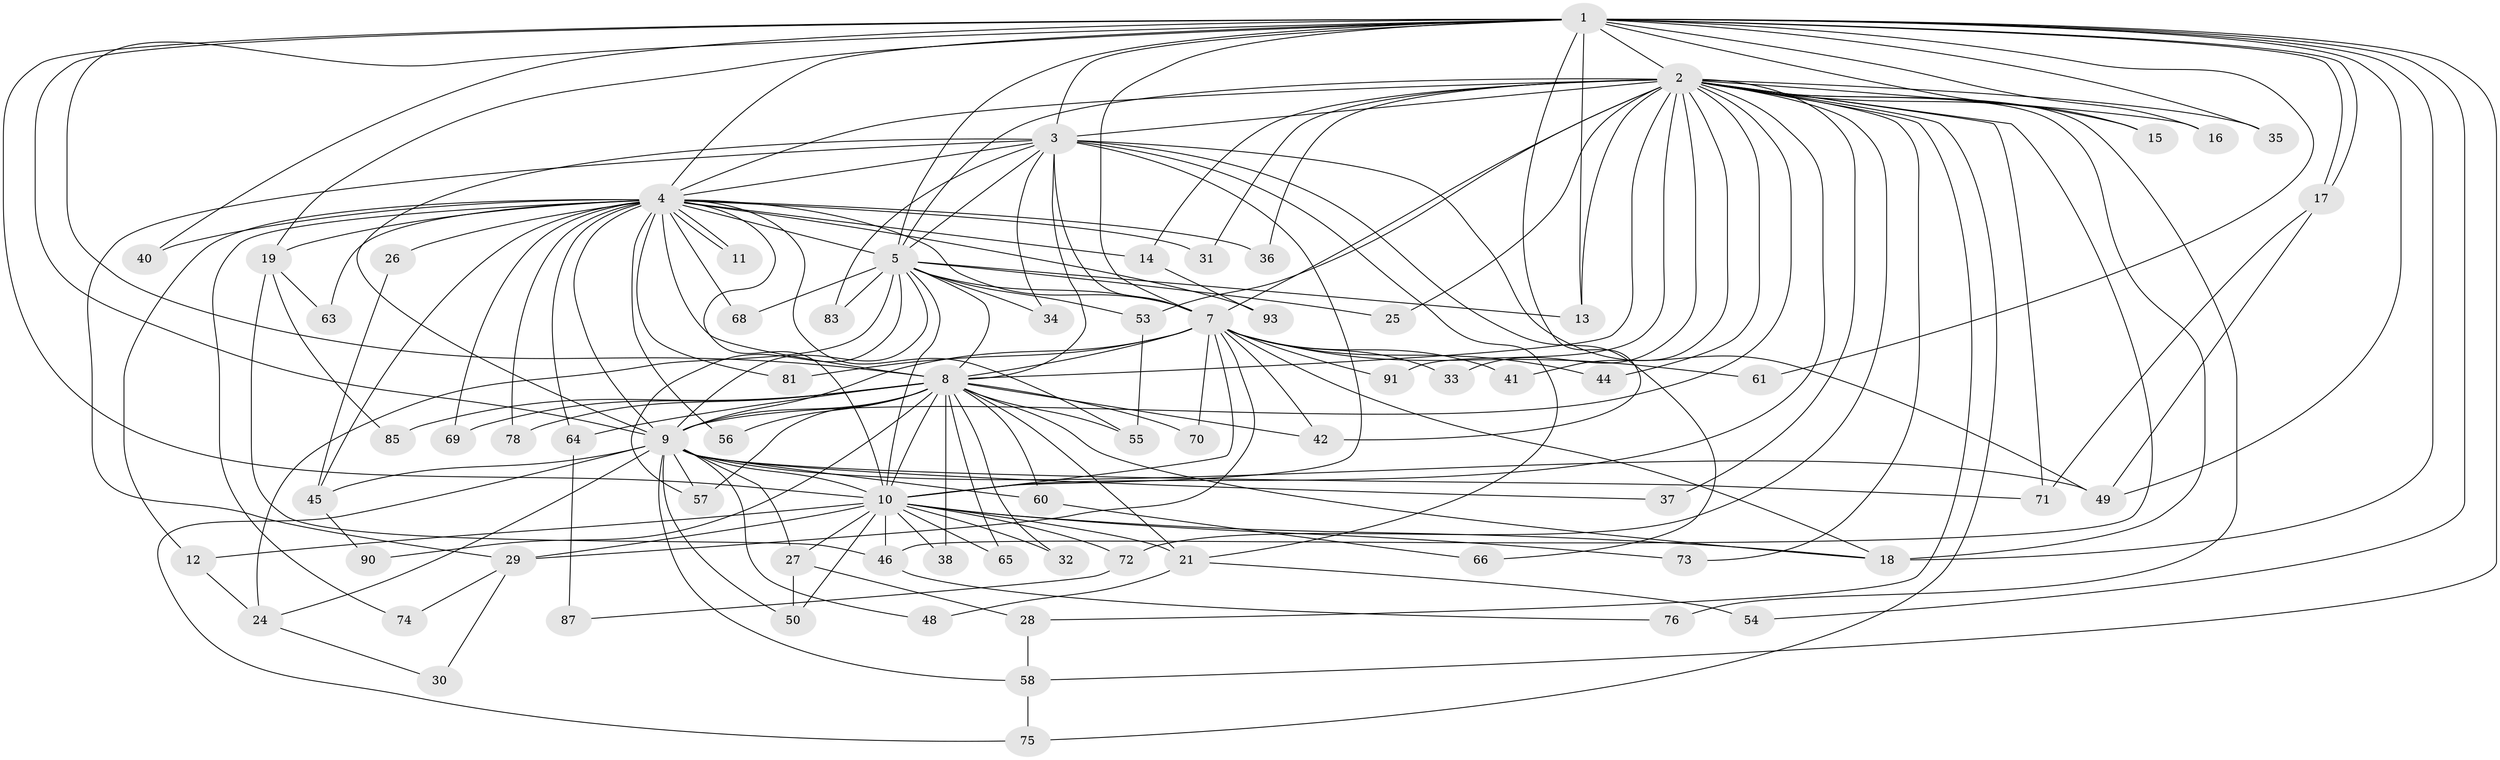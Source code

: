 // original degree distribution, {23: 0.010638297872340425, 21: 0.031914893617021274, 15: 0.010638297872340425, 27: 0.010638297872340425, 17: 0.010638297872340425, 19: 0.010638297872340425, 20: 0.010638297872340425, 26: 0.010638297872340425, 2: 0.574468085106383, 3: 0.18085106382978725, 4: 0.09574468085106383, 5: 0.031914893617021274, 6: 0.010638297872340425}
// Generated by graph-tools (version 1.1) at 2025/11/02/27/25 16:11:06]
// undirected, 72 vertices, 179 edges
graph export_dot {
graph [start="1"]
  node [color=gray90,style=filled];
  1 [super="+51"];
  2 [super="+6"];
  3 [super="+84"];
  4 [super="+23"];
  5 [super="+22"];
  7 [super="+20"];
  8 [super="+82"];
  9 [super="+92"];
  10 [super="+62"];
  11;
  12 [super="+86"];
  13;
  14;
  15;
  16;
  17;
  18 [super="+47"];
  19 [super="+79"];
  21 [super="+39"];
  24;
  25;
  26;
  27;
  28 [super="+88"];
  29 [super="+67"];
  30;
  31;
  32;
  33;
  34;
  35;
  36;
  37 [super="+43"];
  38;
  40;
  41;
  42 [super="+94"];
  44;
  45 [super="+59"];
  46;
  48;
  49 [super="+80"];
  50 [super="+52"];
  53;
  54;
  55;
  56;
  57;
  58;
  60;
  61;
  63;
  64;
  65;
  66;
  68;
  69;
  70;
  71 [super="+77"];
  72;
  73;
  74;
  75 [super="+89"];
  76;
  78;
  81;
  83;
  85;
  87;
  90;
  91;
  93;
  1 -- 2 [weight=2];
  1 -- 3;
  1 -- 4;
  1 -- 5;
  1 -- 7 [weight=2];
  1 -- 8;
  1 -- 9;
  1 -- 10;
  1 -- 13;
  1 -- 15;
  1 -- 16;
  1 -- 17;
  1 -- 17;
  1 -- 19;
  1 -- 35;
  1 -- 40;
  1 -- 54;
  1 -- 58;
  1 -- 61;
  1 -- 18;
  1 -- 42;
  1 -- 49;
  2 -- 3 [weight=2];
  2 -- 4 [weight=2];
  2 -- 5 [weight=2];
  2 -- 7 [weight=2];
  2 -- 8 [weight=2];
  2 -- 9 [weight=2];
  2 -- 10 [weight=2];
  2 -- 13;
  2 -- 15;
  2 -- 16;
  2 -- 25;
  2 -- 28;
  2 -- 37;
  2 -- 44;
  2 -- 46;
  2 -- 53;
  2 -- 73;
  2 -- 91;
  2 -- 72;
  2 -- 75;
  2 -- 76;
  2 -- 14;
  2 -- 31;
  2 -- 33;
  2 -- 35;
  2 -- 36;
  2 -- 41;
  2 -- 71;
  2 -- 18;
  3 -- 4;
  3 -- 5;
  3 -- 7;
  3 -- 8;
  3 -- 9;
  3 -- 10;
  3 -- 29;
  3 -- 34;
  3 -- 66;
  3 -- 83;
  3 -- 21;
  3 -- 49;
  4 -- 5;
  4 -- 7;
  4 -- 8 [weight=2];
  4 -- 9;
  4 -- 10;
  4 -- 11;
  4 -- 11;
  4 -- 12;
  4 -- 14;
  4 -- 19;
  4 -- 26 [weight=2];
  4 -- 31;
  4 -- 36;
  4 -- 40;
  4 -- 45;
  4 -- 55;
  4 -- 56;
  4 -- 63;
  4 -- 69;
  4 -- 78;
  4 -- 81;
  4 -- 93;
  4 -- 64;
  4 -- 68;
  4 -- 74;
  5 -- 7;
  5 -- 8;
  5 -- 9;
  5 -- 10;
  5 -- 24;
  5 -- 25;
  5 -- 34;
  5 -- 53;
  5 -- 57;
  5 -- 68;
  5 -- 83;
  5 -- 13;
  7 -- 8;
  7 -- 9;
  7 -- 10;
  7 -- 18;
  7 -- 33;
  7 -- 41;
  7 -- 42;
  7 -- 44;
  7 -- 61;
  7 -- 70;
  7 -- 81;
  7 -- 91;
  7 -- 29;
  8 -- 9;
  8 -- 10;
  8 -- 18;
  8 -- 21;
  8 -- 32;
  8 -- 38;
  8 -- 42;
  8 -- 56;
  8 -- 57;
  8 -- 60;
  8 -- 64;
  8 -- 65;
  8 -- 69;
  8 -- 70;
  8 -- 78;
  8 -- 85;
  8 -- 90;
  8 -- 55;
  9 -- 10;
  9 -- 24;
  9 -- 27;
  9 -- 37;
  9 -- 48;
  9 -- 49;
  9 -- 58;
  9 -- 60;
  9 -- 71;
  9 -- 75;
  9 -- 57;
  9 -- 45;
  9 -- 50;
  10 -- 12;
  10 -- 21;
  10 -- 27;
  10 -- 29;
  10 -- 32;
  10 -- 38;
  10 -- 46;
  10 -- 50;
  10 -- 65;
  10 -- 72;
  10 -- 73;
  10 -- 18;
  12 -- 24;
  14 -- 93;
  17 -- 49;
  17 -- 71;
  19 -- 63;
  19 -- 85;
  19 -- 46;
  21 -- 48;
  21 -- 54;
  24 -- 30;
  26 -- 45;
  27 -- 28;
  27 -- 50;
  28 -- 58;
  29 -- 30;
  29 -- 74;
  45 -- 90;
  46 -- 76;
  53 -- 55;
  58 -- 75;
  60 -- 66;
  64 -- 87;
  72 -- 87;
}
